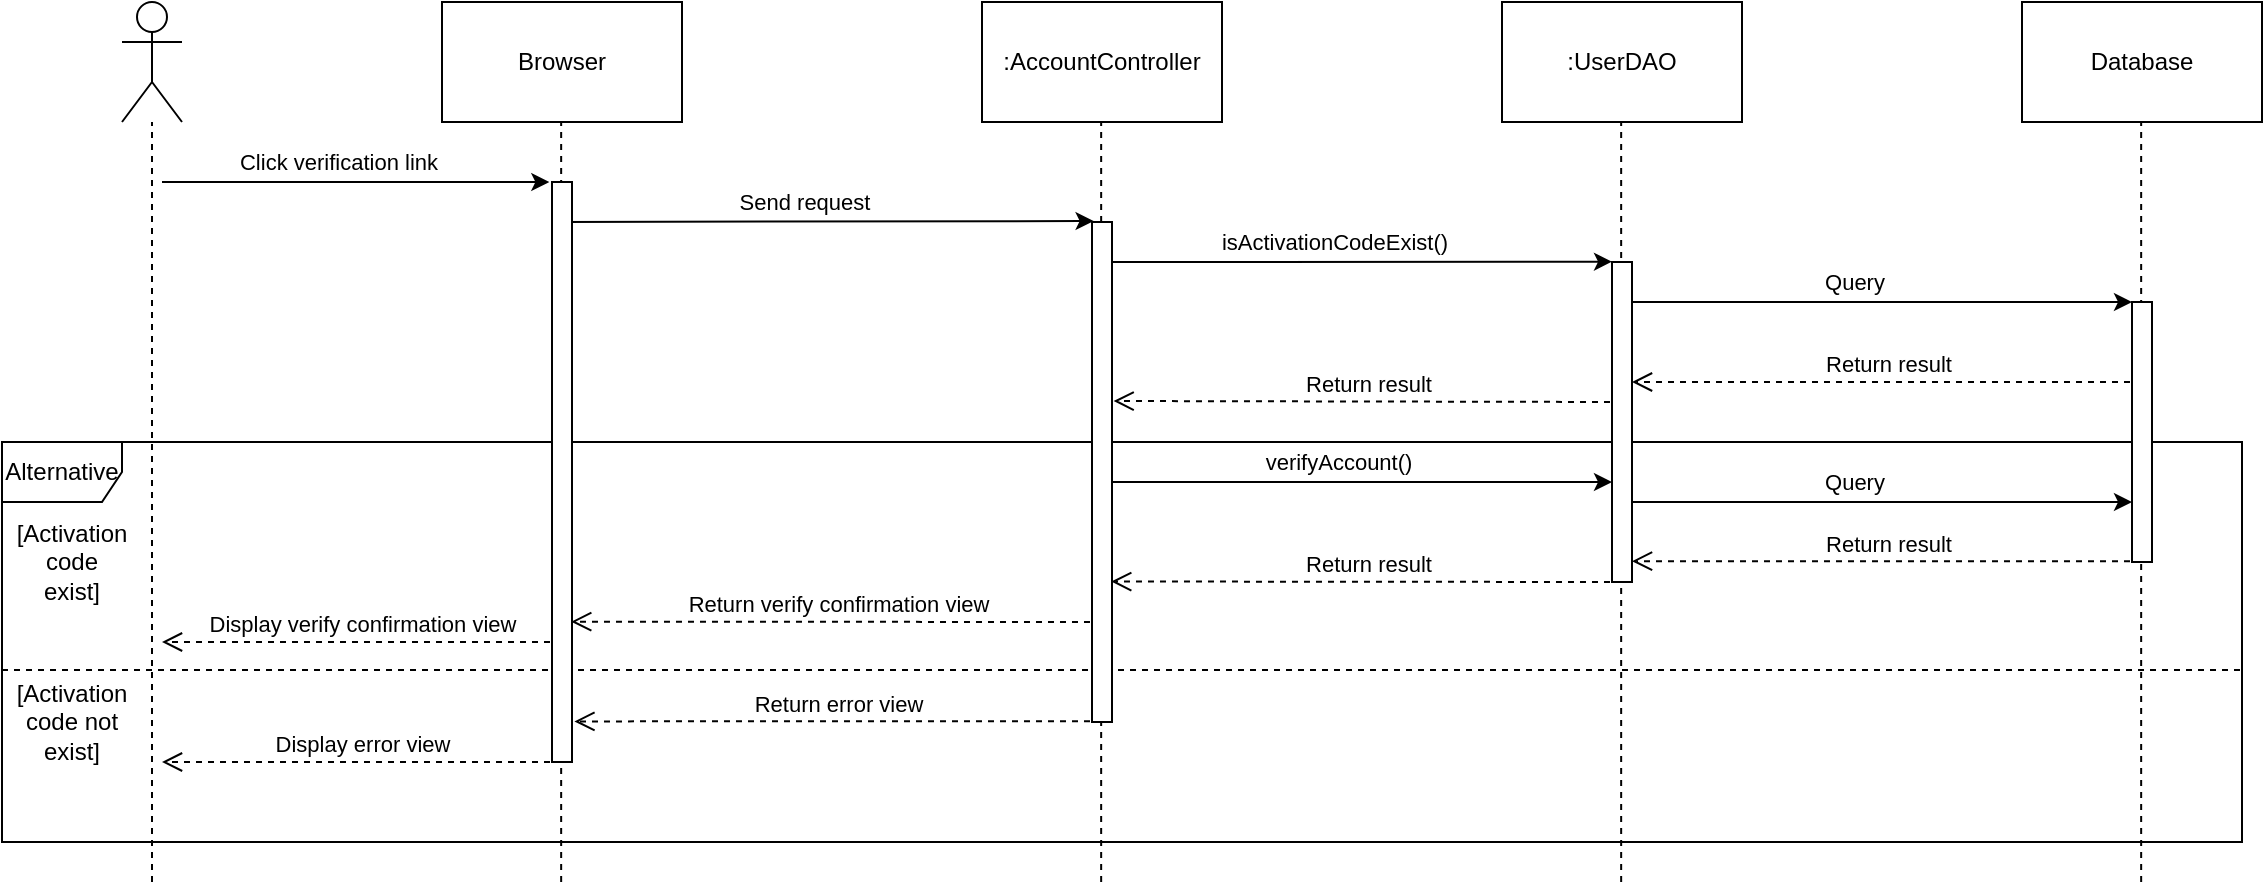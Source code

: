 <mxfile version="14.6.13" type="device"><diagram id="70yTPm_pEUCJJfDtElSL" name="Page-1"><mxGraphModel dx="1486" dy="806" grid="1" gridSize="10" guides="1" tooltips="1" connect="1" arrows="1" fold="1" page="0" pageScale="1" pageWidth="827" pageHeight="1169" math="0" shadow="0"><root><mxCell id="0"/><mxCell id="1" parent="0"/><mxCell id="LFa_tBs7r8fGQUCyAyNU-1" value="Actor" style="shape=umlActor;verticalLabelPosition=bottom;verticalAlign=top;html=1;outlineConnect=0;noLabel=1;fontColor=none;" parent="1" vertex="1"><mxGeometry x="-120" y="120" width="30" height="60" as="geometry"/></mxCell><mxCell id="LFa_tBs7r8fGQUCyAyNU-2" value="" style="endArrow=none;dashed=1;html=1;fontColor=none;" parent="1" edge="1"><mxGeometry width="50" height="50" relative="1" as="geometry"><mxPoint x="-105" y="560" as="sourcePoint"/><mxPoint x="-105" y="180" as="targetPoint"/></mxGeometry></mxCell><mxCell id="LFa_tBs7r8fGQUCyAyNU-3" value="Browser" style="rounded=0;whiteSpace=wrap;html=1;fontColor=none;" parent="1" vertex="1"><mxGeometry x="40" y="120" width="120" height="60" as="geometry"/></mxCell><mxCell id="LFa_tBs7r8fGQUCyAyNU-4" value=":AccountController" style="rounded=0;whiteSpace=wrap;html=1;fontColor=none;" parent="1" vertex="1"><mxGeometry x="310" y="120" width="120" height="60" as="geometry"/></mxCell><mxCell id="LFa_tBs7r8fGQUCyAyNU-5" value=":UserDAO" style="rounded=0;whiteSpace=wrap;html=1;fontColor=none;" parent="1" vertex="1"><mxGeometry x="570" y="120" width="120" height="60" as="geometry"/></mxCell><mxCell id="LFa_tBs7r8fGQUCyAyNU-6" value="Database" style="rounded=0;whiteSpace=wrap;html=1;fontColor=none;" parent="1" vertex="1"><mxGeometry x="830" y="120" width="120" height="60" as="geometry"/></mxCell><mxCell id="LFa_tBs7r8fGQUCyAyNU-10" value="" style="endArrow=none;dashed=1;html=1;fontColor=none;" parent="1" edge="1"><mxGeometry width="50" height="50" relative="1" as="geometry"><mxPoint x="99.58" y="560" as="sourcePoint"/><mxPoint x="99.58" y="180" as="targetPoint"/></mxGeometry></mxCell><mxCell id="LFa_tBs7r8fGQUCyAyNU-11" value="" style="endArrow=none;dashed=1;html=1;fontColor=none;" parent="1" edge="1"><mxGeometry width="50" height="50" relative="1" as="geometry"><mxPoint x="369.58" y="560" as="sourcePoint"/><mxPoint x="369.58" y="180" as="targetPoint"/></mxGeometry></mxCell><mxCell id="LFa_tBs7r8fGQUCyAyNU-12" value="" style="endArrow=none;dashed=1;html=1;fontColor=none;" parent="1" edge="1"><mxGeometry width="50" height="50" relative="1" as="geometry"><mxPoint x="629.58" y="560" as="sourcePoint"/><mxPoint x="629.58" y="180" as="targetPoint"/></mxGeometry></mxCell><mxCell id="LFa_tBs7r8fGQUCyAyNU-13" value="" style="endArrow=none;dashed=1;html=1;fontColor=none;" parent="1" edge="1"><mxGeometry width="50" height="50" relative="1" as="geometry"><mxPoint x="889.58" y="560" as="sourcePoint"/><mxPoint x="889.58" y="180" as="targetPoint"/></mxGeometry></mxCell><mxCell id="LFa_tBs7r8fGQUCyAyNU-14" value="" style="endArrow=classic;html=1;fontColor=none;entryX=-0.133;entryY=0;entryDx=0;entryDy=0;entryPerimeter=0;" parent="1" target="LFa_tBs7r8fGQUCyAyNU-42" edge="1"><mxGeometry width="50" height="50" relative="1" as="geometry"><mxPoint x="-100" y="210" as="sourcePoint"/><mxPoint x="100" y="210" as="targetPoint"/></mxGeometry></mxCell><mxCell id="LFa_tBs7r8fGQUCyAyNU-15" value="Click verification link" style="edgeLabel;html=1;align=center;verticalAlign=middle;resizable=0;points=[];fontColor=none;" parent="LFa_tBs7r8fGQUCyAyNU-14" vertex="1" connectable="0"><mxGeometry x="-0.089" relative="1" as="geometry"><mxPoint y="-10" as="offset"/></mxGeometry></mxCell><mxCell id="LFa_tBs7r8fGQUCyAyNU-17" value="" style="endArrow=classic;html=1;fontColor=none;entryX=0.08;entryY=-0.002;entryDx=0;entryDy=0;entryPerimeter=0;" parent="1" target="LFa_tBs7r8fGQUCyAyNU-44" edge="1"><mxGeometry width="50" height="50" relative="1" as="geometry"><mxPoint x="100" y="230" as="sourcePoint"/><mxPoint x="370" y="230" as="targetPoint"/></mxGeometry></mxCell><mxCell id="LFa_tBs7r8fGQUCyAyNU-18" value="Send request" style="edgeLabel;html=1;align=center;verticalAlign=middle;resizable=0;points=[];fontColor=none;" parent="LFa_tBs7r8fGQUCyAyNU-17" vertex="1" connectable="0"><mxGeometry x="-0.089" relative="1" as="geometry"><mxPoint y="-10" as="offset"/></mxGeometry></mxCell><mxCell id="LFa_tBs7r8fGQUCyAyNU-19" value="" style="endArrow=classic;html=1;fontColor=none;entryX=0;entryY=-0.001;entryDx=0;entryDy=0;entryPerimeter=0;" parent="1" target="LFa_tBs7r8fGQUCyAyNU-45" edge="1"><mxGeometry width="50" height="50" relative="1" as="geometry"><mxPoint x="370" y="250" as="sourcePoint"/><mxPoint x="630" y="250" as="targetPoint"/></mxGeometry></mxCell><mxCell id="LFa_tBs7r8fGQUCyAyNU-20" value="isActivationCodeExist()" style="edgeLabel;html=1;align=center;verticalAlign=middle;resizable=0;points=[];fontColor=none;" parent="LFa_tBs7r8fGQUCyAyNU-19" vertex="1" connectable="0"><mxGeometry x="-0.089" relative="1" as="geometry"><mxPoint y="-10" as="offset"/></mxGeometry></mxCell><mxCell id="LFa_tBs7r8fGQUCyAyNU-21" value="" style="endArrow=classic;html=1;fontColor=none;" parent="1" target="LFa_tBs7r8fGQUCyAyNU-47" edge="1"><mxGeometry width="50" height="50" relative="1" as="geometry"><mxPoint x="630" y="270" as="sourcePoint"/><mxPoint x="890" y="270" as="targetPoint"/></mxGeometry></mxCell><mxCell id="LFa_tBs7r8fGQUCyAyNU-22" value="Query" style="edgeLabel;html=1;align=center;verticalAlign=middle;resizable=0;points=[];fontColor=none;" parent="LFa_tBs7r8fGQUCyAyNU-21" vertex="1" connectable="0"><mxGeometry x="-0.089" relative="1" as="geometry"><mxPoint y="-10" as="offset"/></mxGeometry></mxCell><mxCell id="LFa_tBs7r8fGQUCyAyNU-23" value="Return result" style="html=1;verticalAlign=bottom;endArrow=open;dashed=1;endSize=8;fontColor=none;" parent="1" target="LFa_tBs7r8fGQUCyAyNU-45" edge="1"><mxGeometry relative="1" as="geometry"><mxPoint x="890" y="310" as="sourcePoint"/><mxPoint x="630" y="310" as="targetPoint"/></mxGeometry></mxCell><mxCell id="LFa_tBs7r8fGQUCyAyNU-24" value="Return result" style="html=1;verticalAlign=bottom;endArrow=open;dashed=1;endSize=8;fontColor=none;entryX=1.08;entryY=0.358;entryDx=0;entryDy=0;entryPerimeter=0;" parent="1" target="LFa_tBs7r8fGQUCyAyNU-44" edge="1"><mxGeometry relative="1" as="geometry"><mxPoint x="630" y="320" as="sourcePoint"/><mxPoint x="370" y="320" as="targetPoint"/></mxGeometry></mxCell><mxCell id="LFa_tBs7r8fGQUCyAyNU-25" value="Alternative" style="shape=umlFrame;whiteSpace=wrap;html=1;fontColor=none;" parent="1" vertex="1"><mxGeometry x="-180" y="340" width="1120" height="200" as="geometry"/></mxCell><mxCell id="LFa_tBs7r8fGQUCyAyNU-26" value="" style="line;strokeWidth=1;fillColor=none;align=left;verticalAlign=middle;spacingTop=-1;spacingLeft=3;spacingRight=3;rotatable=0;labelPosition=right;points=[];portConstraint=eastwest;fontColor=none;dashed=1;" parent="1" vertex="1"><mxGeometry x="-180" y="450" width="1120" height="8" as="geometry"/></mxCell><mxCell id="LFa_tBs7r8fGQUCyAyNU-28" value="[Activation code exist]" style="text;html=1;strokeColor=none;fillColor=none;align=center;verticalAlign=middle;whiteSpace=wrap;rounded=0;dashed=1;fontColor=none;" parent="1" vertex="1"><mxGeometry x="-170" y="390" width="50" height="20" as="geometry"/></mxCell><mxCell id="LFa_tBs7r8fGQUCyAyNU-29" value="" style="endArrow=classic;html=1;fontColor=none;" parent="1" target="LFa_tBs7r8fGQUCyAyNU-45" edge="1"><mxGeometry width="50" height="50" relative="1" as="geometry"><mxPoint x="370" y="360" as="sourcePoint"/><mxPoint x="630" y="360" as="targetPoint"/></mxGeometry></mxCell><mxCell id="LFa_tBs7r8fGQUCyAyNU-30" value="verifyAccount()" style="edgeLabel;html=1;align=center;verticalAlign=middle;resizable=0;points=[];fontColor=none;" parent="LFa_tBs7r8fGQUCyAyNU-29" vertex="1" connectable="0"><mxGeometry x="-0.109" y="3" relative="1" as="geometry"><mxPoint x="4" y="-7" as="offset"/></mxGeometry></mxCell><mxCell id="LFa_tBs7r8fGQUCyAyNU-31" value="" style="endArrow=classic;html=1;fontColor=none;" parent="1" target="LFa_tBs7r8fGQUCyAyNU-47" edge="1"><mxGeometry width="50" height="50" relative="1" as="geometry"><mxPoint x="630" y="370" as="sourcePoint"/><mxPoint x="890" y="370" as="targetPoint"/></mxGeometry></mxCell><mxCell id="LFa_tBs7r8fGQUCyAyNU-32" value="Query" style="edgeLabel;html=1;align=center;verticalAlign=middle;resizable=0;points=[];fontColor=none;" parent="LFa_tBs7r8fGQUCyAyNU-31" vertex="1" connectable="0"><mxGeometry x="-0.089" relative="1" as="geometry"><mxPoint y="-10" as="offset"/></mxGeometry></mxCell><mxCell id="LFa_tBs7r8fGQUCyAyNU-33" value="Return result" style="html=1;verticalAlign=bottom;endArrow=open;dashed=1;endSize=8;fontColor=none;" parent="1" target="LFa_tBs7r8fGQUCyAyNU-45" edge="1"><mxGeometry relative="1" as="geometry"><mxPoint x="890" y="399.58" as="sourcePoint"/><mxPoint x="630" y="399.58" as="targetPoint"/></mxGeometry></mxCell><mxCell id="LFa_tBs7r8fGQUCyAyNU-34" value="Return result" style="html=1;verticalAlign=bottom;endArrow=open;dashed=1;endSize=8;fontColor=none;entryX=0.96;entryY=0.719;entryDx=0;entryDy=0;entryPerimeter=0;" parent="1" target="LFa_tBs7r8fGQUCyAyNU-44" edge="1"><mxGeometry relative="1" as="geometry"><mxPoint x="630" y="410.0" as="sourcePoint"/><mxPoint x="370" y="410.0" as="targetPoint"/></mxGeometry></mxCell><mxCell id="LFa_tBs7r8fGQUCyAyNU-35" value="Return verify confirmation view" style="html=1;verticalAlign=bottom;endArrow=open;dashed=1;endSize=8;fontColor=none;entryX=0.96;entryY=0.758;entryDx=0;entryDy=0;entryPerimeter=0;" parent="1" target="LFa_tBs7r8fGQUCyAyNU-42" edge="1"><mxGeometry relative="1" as="geometry"><mxPoint x="370" y="430" as="sourcePoint"/><mxPoint x="100" y="430" as="targetPoint"/></mxGeometry></mxCell><mxCell id="LFa_tBs7r8fGQUCyAyNU-36" value="Display verify confirmation view" style="html=1;verticalAlign=bottom;endArrow=open;dashed=1;endSize=8;fontColor=none;" parent="1" edge="1"><mxGeometry relative="1" as="geometry"><mxPoint x="100" y="440" as="sourcePoint"/><mxPoint x="-100" y="440" as="targetPoint"/></mxGeometry></mxCell><mxCell id="LFa_tBs7r8fGQUCyAyNU-37" value="[Activation code not exist]" style="text;html=1;strokeColor=none;fillColor=none;align=center;verticalAlign=middle;whiteSpace=wrap;rounded=0;dashed=1;fontColor=none;" parent="1" vertex="1"><mxGeometry x="-170" y="470" width="50" height="20" as="geometry"/></mxCell><mxCell id="LFa_tBs7r8fGQUCyAyNU-40" value="Return error view" style="html=1;verticalAlign=bottom;endArrow=open;dashed=1;endSize=8;fontColor=none;entryX=1.12;entryY=0.93;entryDx=0;entryDy=0;entryPerimeter=0;" parent="1" target="LFa_tBs7r8fGQUCyAyNU-42" edge="1"><mxGeometry relative="1" as="geometry"><mxPoint x="370" y="479.58" as="sourcePoint"/><mxPoint x="100" y="479.58" as="targetPoint"/></mxGeometry></mxCell><mxCell id="LFa_tBs7r8fGQUCyAyNU-41" value="Display error view" style="html=1;verticalAlign=bottom;endArrow=open;dashed=1;endSize=8;fontColor=none;" parent="1" edge="1"><mxGeometry relative="1" as="geometry"><mxPoint x="100" y="500.0" as="sourcePoint"/><mxPoint x="-100" y="500" as="targetPoint"/></mxGeometry></mxCell><mxCell id="LFa_tBs7r8fGQUCyAyNU-42" value="" style="html=1;points=[];perimeter=orthogonalPerimeter;fontColor=none;" parent="1" vertex="1"><mxGeometry x="95" y="210" width="10" height="290" as="geometry"/></mxCell><mxCell id="LFa_tBs7r8fGQUCyAyNU-44" value="" style="html=1;points=[];perimeter=orthogonalPerimeter;fontColor=none;" parent="1" vertex="1"><mxGeometry x="365" y="230" width="10" height="250" as="geometry"/></mxCell><mxCell id="LFa_tBs7r8fGQUCyAyNU-45" value="" style="html=1;points=[];perimeter=orthogonalPerimeter;fontColor=none;" parent="1" vertex="1"><mxGeometry x="625" y="250" width="10" height="160" as="geometry"/></mxCell><mxCell id="LFa_tBs7r8fGQUCyAyNU-47" value="" style="html=1;points=[];perimeter=orthogonalPerimeter;fontColor=none;" parent="1" vertex="1"><mxGeometry x="885" y="270" width="10" height="130" as="geometry"/></mxCell></root></mxGraphModel></diagram></mxfile>